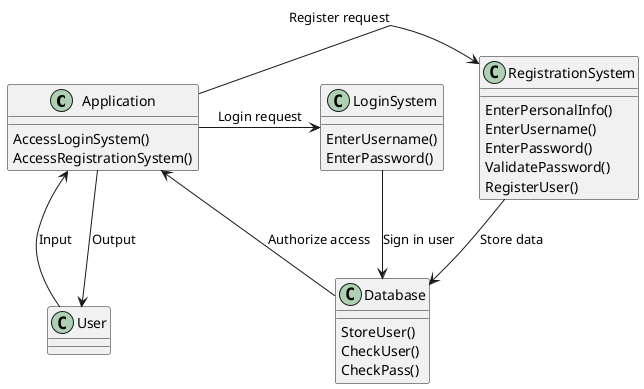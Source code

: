 @startuml

class Application {
    AccessLoginSystem()
    AccessRegistrationSystem()
}
class RegistrationSystem
{
    EnterPersonalInfo()
    EnterUsername()
    EnterPassword()
    ValidatePassword()
    RegisterUser()

}
class LoginSystem {
EnterUsername()
EnterPassword()
}

class Database{
StoreUser()
CheckUser()
CheckPass()
}



LoginSystem -d-> Database : Sign in user
RegistrationSystem -d-> Database : Store data
Database -> Application : Authorize access
Application -> RegistrationSystem : Register request
Application -> LoginSystem : Login request
User -u-> Application : Input
Application -d-> User : Output

@enduml
